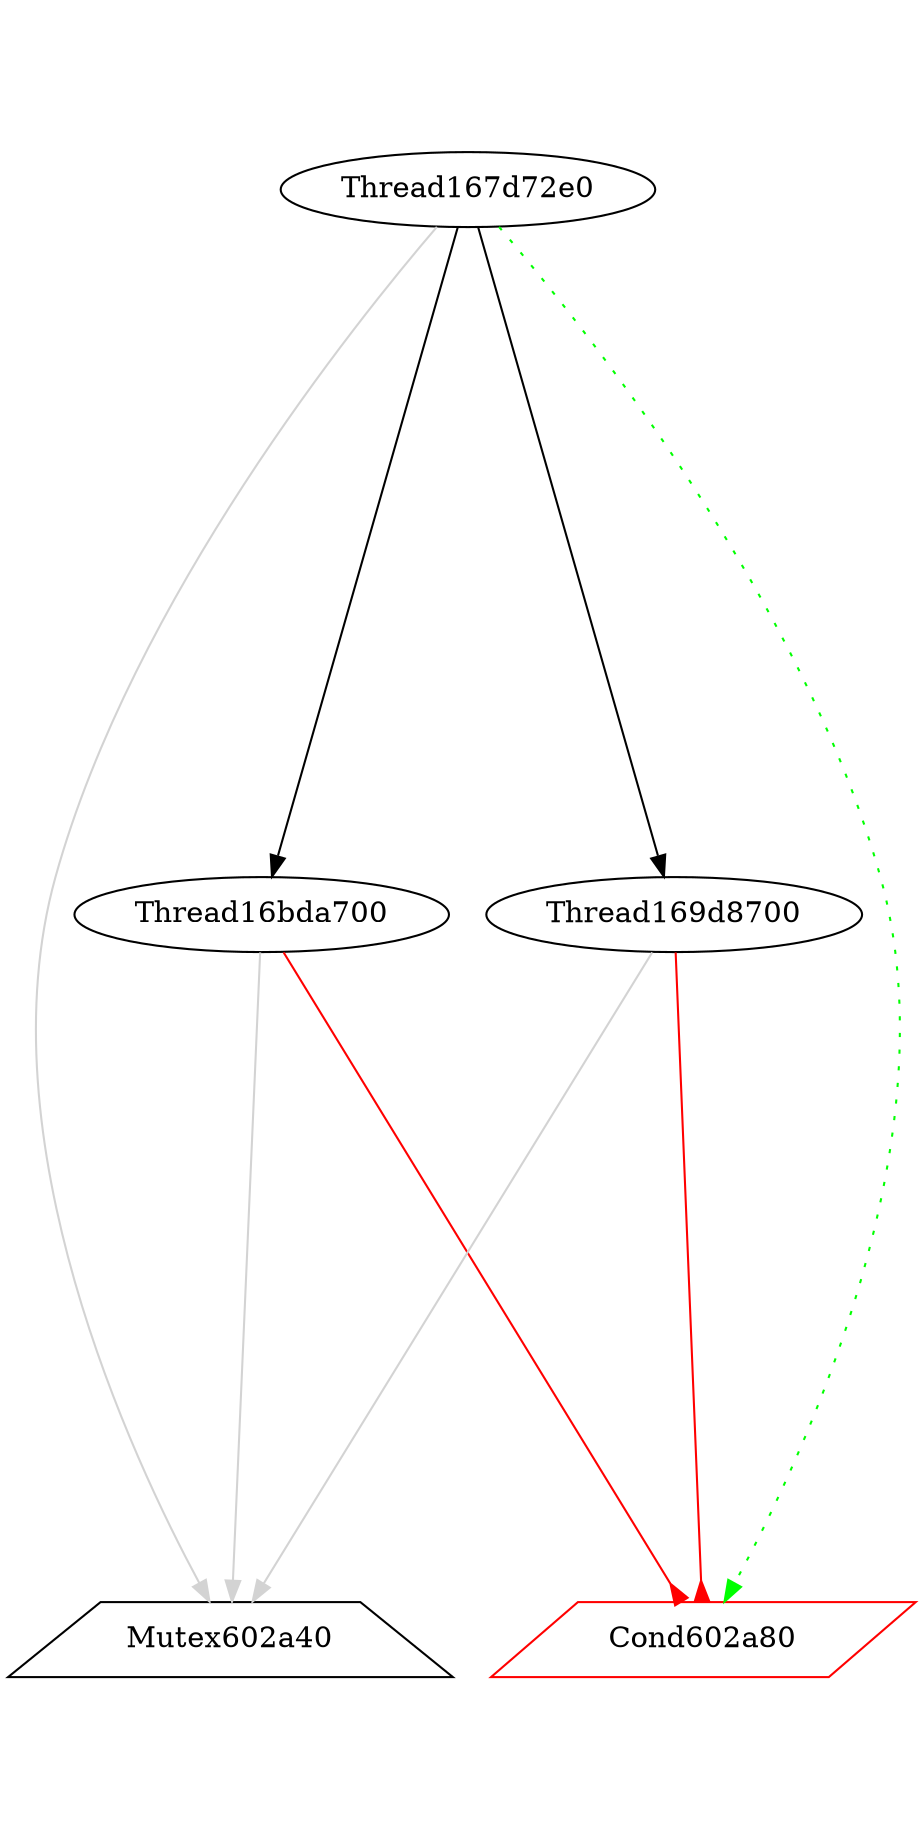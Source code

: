 digraph G {
graph[center=true, ratio=2];
Thread16bda700 [color=black];
Thread16bda700 -> Mutex602a40 [arrowhead=normal,color=lightgray];
Thread16bda700 -> Cond602a80 [arrowhead=inv,color=red];
Mutex602a40 [shape=trapezium,color=black];
Cond602a80 [shape=parallelogram,color=red];
Thread169d8700 [color=black];
Thread169d8700 -> Mutex602a40 [arrowhead=normal,color=lightgray];
Thread169d8700 -> Cond602a80 [arrowhead=inv,color=red];
Thread167d72e0 [color=black];
Thread167d72e0 -> Thread16bda700 [arrowhead=normal];
Thread167d72e0 -> Mutex602a40 [arrowhead=normal,color=lightgray];
Thread167d72e0 -> Cond602a80 [style=dotted,color=green];
Thread167d72e0 -> Thread169d8700 [arrowhead=normal];
}